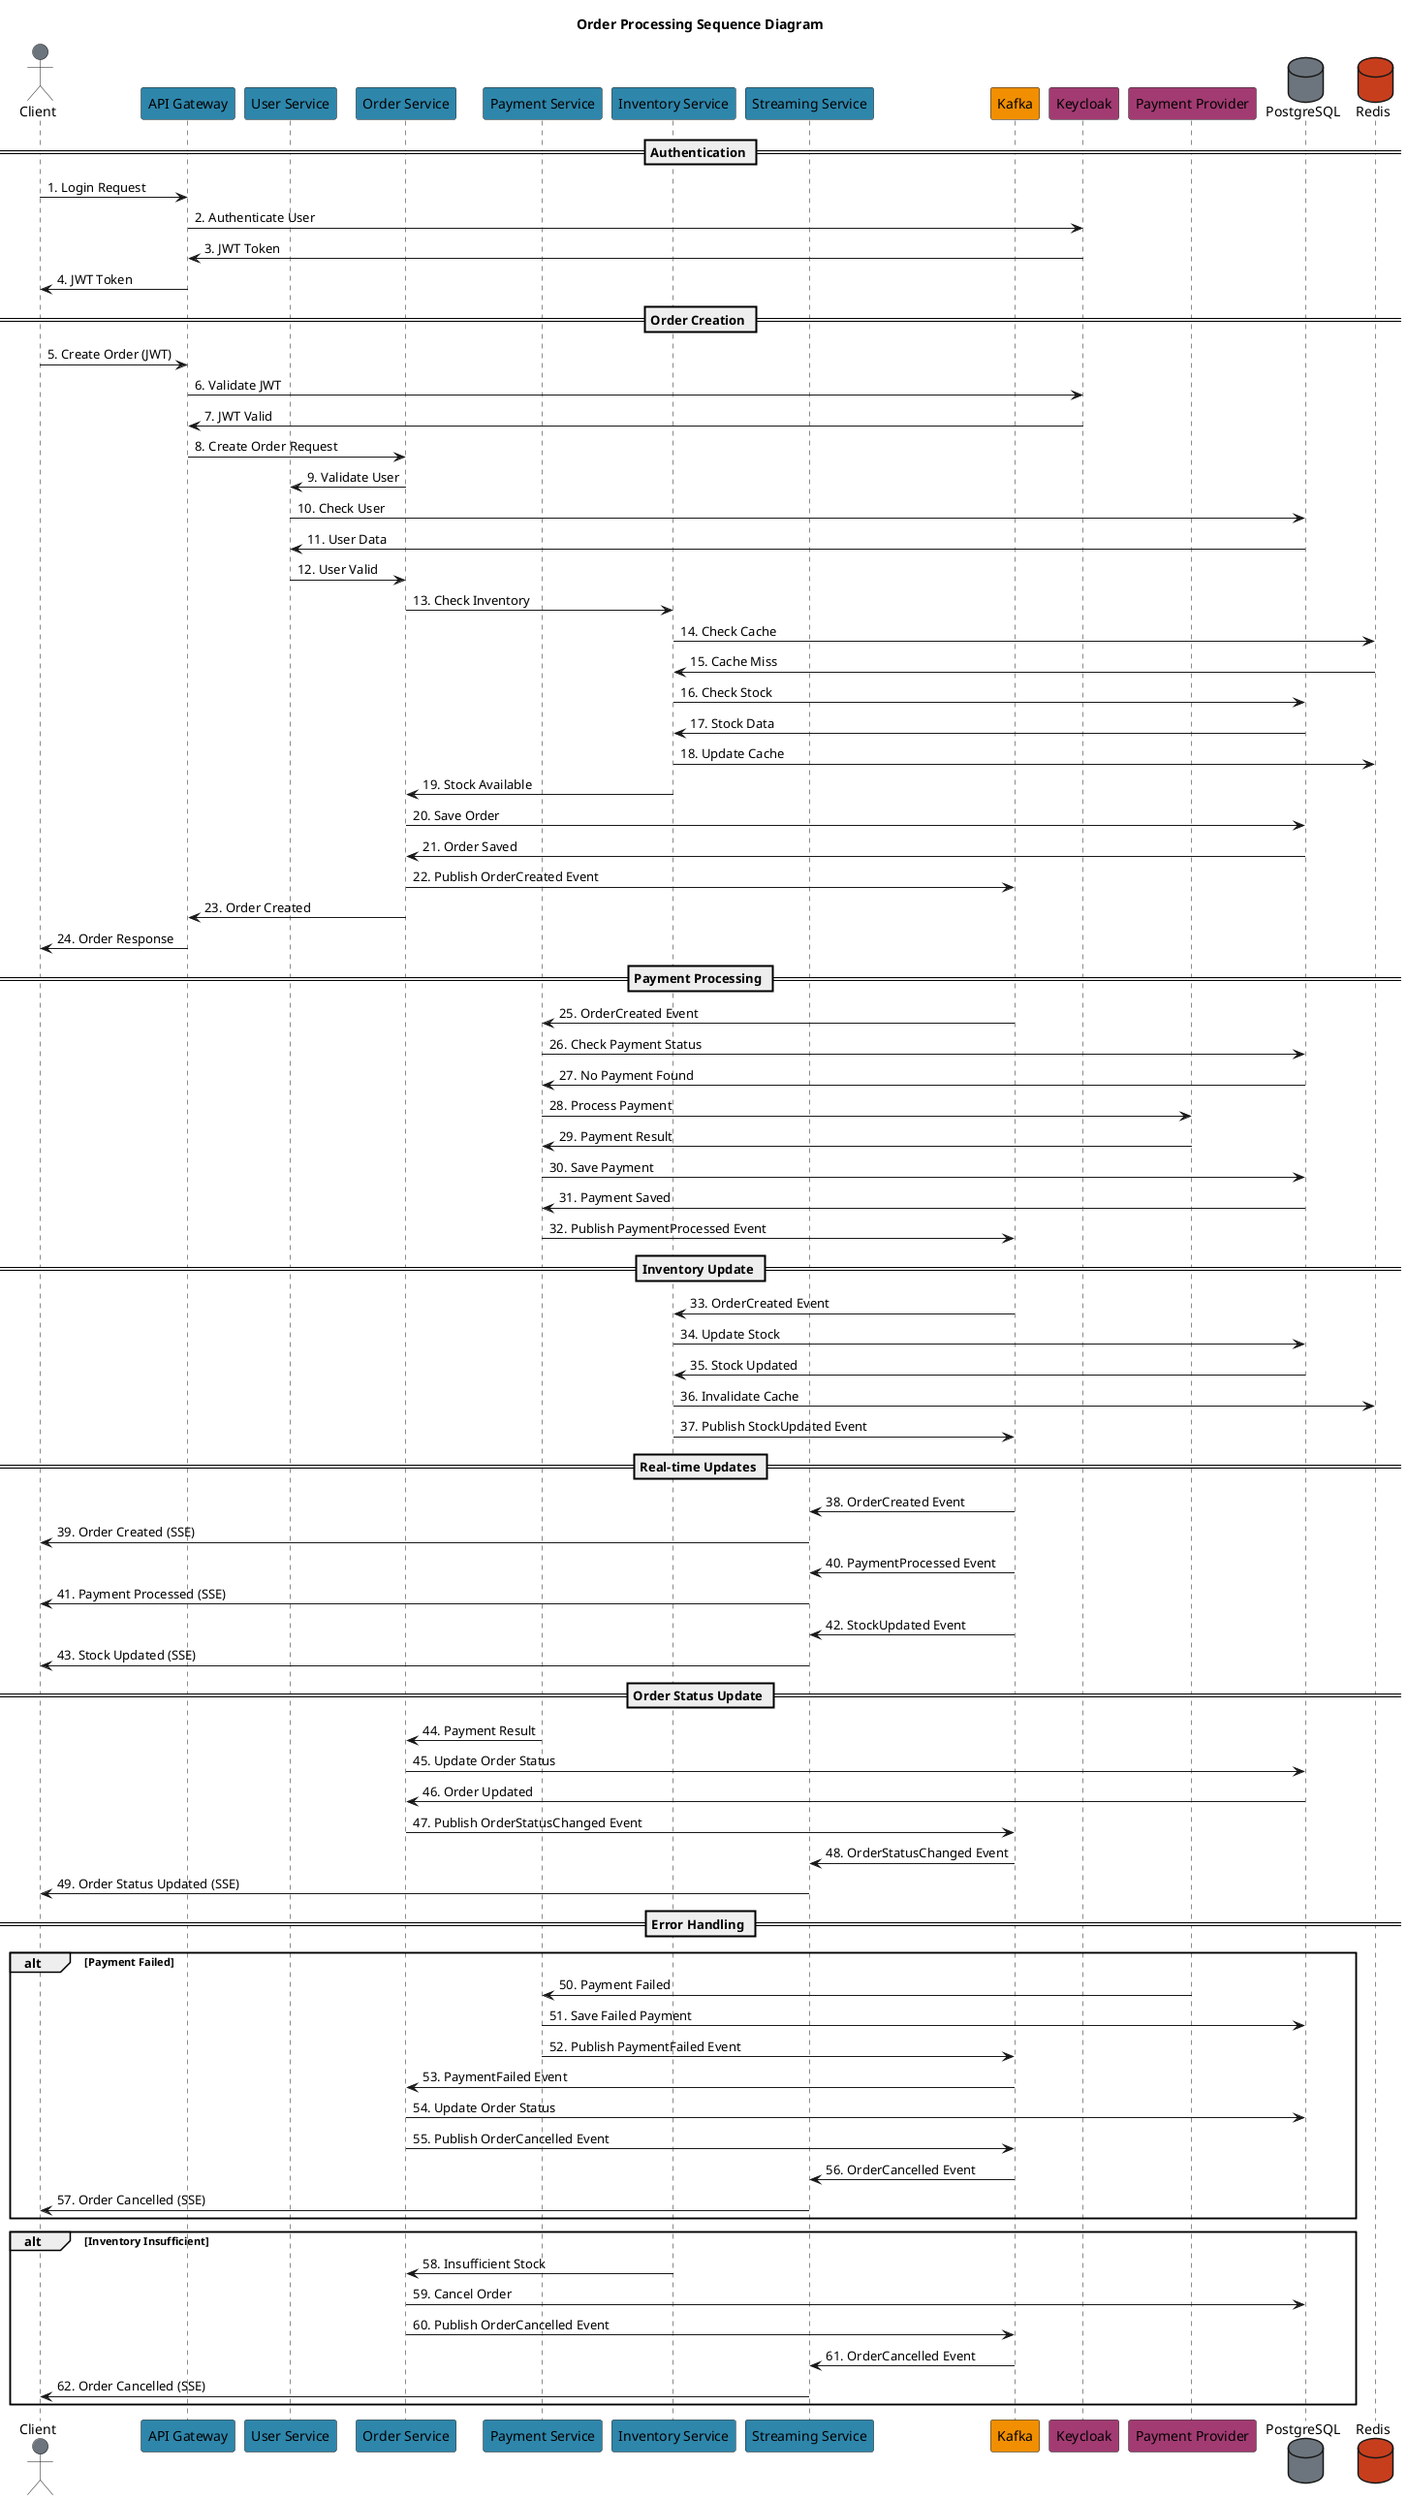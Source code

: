 @startuml Order Processing Sequence

title Order Processing Sequence Diagram

' Define colors
!define PRIMARY_COLOR #2E86AB
!define SECONDARY_COLOR #A23B72
!define TERTIARY_COLOR #F18F01
!define SUCCESS_COLOR #C73E1D
!define INFO_COLOR #6C757D

actor "Client" as Client #6C757D
participant "API Gateway" as APIGateway #2E86AB
participant "User Service" as UserService #2E86AB
participant "Order Service" as OrderService #2E86AB
participant "Payment Service" as PaymentService #2E86AB
participant "Inventory Service" as InventoryService #2E86AB
participant "Streaming Service" as StreamingService #2E86AB
participant "Kafka" as Kafka #F18F01
participant "Keycloak" as Keycloak #A23B72
participant "Payment Provider" as PaymentProvider #A23B72
database "PostgreSQL" as PostgreSQL #6C757D
database "Redis" as Redis #C73E1D

== Authentication ==
Client -> APIGateway : 1. Login Request
APIGateway -> Keycloak : 2. Authenticate User
Keycloak -> APIGateway : 3. JWT Token
APIGateway -> Client : 4. JWT Token

== Order Creation ==
Client -> APIGateway : 5. Create Order (JWT)
APIGateway -> Keycloak : 6. Validate JWT
Keycloak -> APIGateway : 7. JWT Valid
APIGateway -> OrderService : 8. Create Order Request

OrderService -> UserService : 9. Validate User
UserService -> PostgreSQL : 10. Check User
PostgreSQL -> UserService : 11. User Data
UserService -> OrderService : 12. User Valid

OrderService -> InventoryService : 13. Check Inventory
InventoryService -> Redis : 14. Check Cache
Redis -> InventoryService : 15. Cache Miss
InventoryService -> PostgreSQL : 16. Check Stock
PostgreSQL -> InventoryService : 17. Stock Data
InventoryService -> Redis : 18. Update Cache
InventoryService -> OrderService : 19. Stock Available

OrderService -> PostgreSQL : 20. Save Order
PostgreSQL -> OrderService : 21. Order Saved
OrderService -> Kafka : 22. Publish OrderCreated Event
OrderService -> APIGateway : 23. Order Created
APIGateway -> Client : 24. Order Response

== Payment Processing ==
Kafka -> PaymentService : 25. OrderCreated Event
PaymentService -> PostgreSQL : 26. Check Payment Status
PostgreSQL -> PaymentService : 27. No Payment Found
PaymentService -> PaymentProvider : 28. Process Payment
PaymentProvider -> PaymentService : 29. Payment Result
PaymentService -> PostgreSQL : 30. Save Payment
PostgreSQL -> PaymentService : 31. Payment Saved
PaymentService -> Kafka : 32. Publish PaymentProcessed Event

== Inventory Update ==
Kafka -> InventoryService : 33. OrderCreated Event
InventoryService -> PostgreSQL : 34. Update Stock
PostgreSQL -> InventoryService : 35. Stock Updated
InventoryService -> Redis : 36. Invalidate Cache
InventoryService -> Kafka : 37. Publish StockUpdated Event

== Real-time Updates ==
Kafka -> StreamingService : 38. OrderCreated Event
StreamingService -> Client : 39. Order Created (SSE)

Kafka -> StreamingService : 40. PaymentProcessed Event
StreamingService -> Client : 41. Payment Processed (SSE)

Kafka -> StreamingService : 42. StockUpdated Event
StreamingService -> Client : 43. Stock Updated (SSE)

== Order Status Update ==
PaymentService -> OrderService : 44. Payment Result
OrderService -> PostgreSQL : 45. Update Order Status
PostgreSQL -> OrderService : 46. Order Updated
OrderService -> Kafka : 47. Publish OrderStatusChanged Event

Kafka -> StreamingService : 48. OrderStatusChanged Event
StreamingService -> Client : 49. Order Status Updated (SSE)

== Error Handling ==
alt Payment Failed
    PaymentProvider -> PaymentService : 50. Payment Failed
    PaymentService -> PostgreSQL : 51. Save Failed Payment
    PaymentService -> Kafka : 52. Publish PaymentFailed Event
    Kafka -> OrderService : 53. PaymentFailed Event
    OrderService -> PostgreSQL : 54. Update Order Status
    OrderService -> Kafka : 55. Publish OrderCancelled Event
    Kafka -> StreamingService : 56. OrderCancelled Event
    StreamingService -> Client : 57. Order Cancelled (SSE)
end

alt Inventory Insufficient
    InventoryService -> OrderService : 58. Insufficient Stock
    OrderService -> PostgreSQL : 59. Cancel Order
    OrderService -> Kafka : 60. Publish OrderCancelled Event
    Kafka -> StreamingService : 61. OrderCancelled Event
    StreamingService -> Client : 62. Order Cancelled (SSE)
end

@enduml
